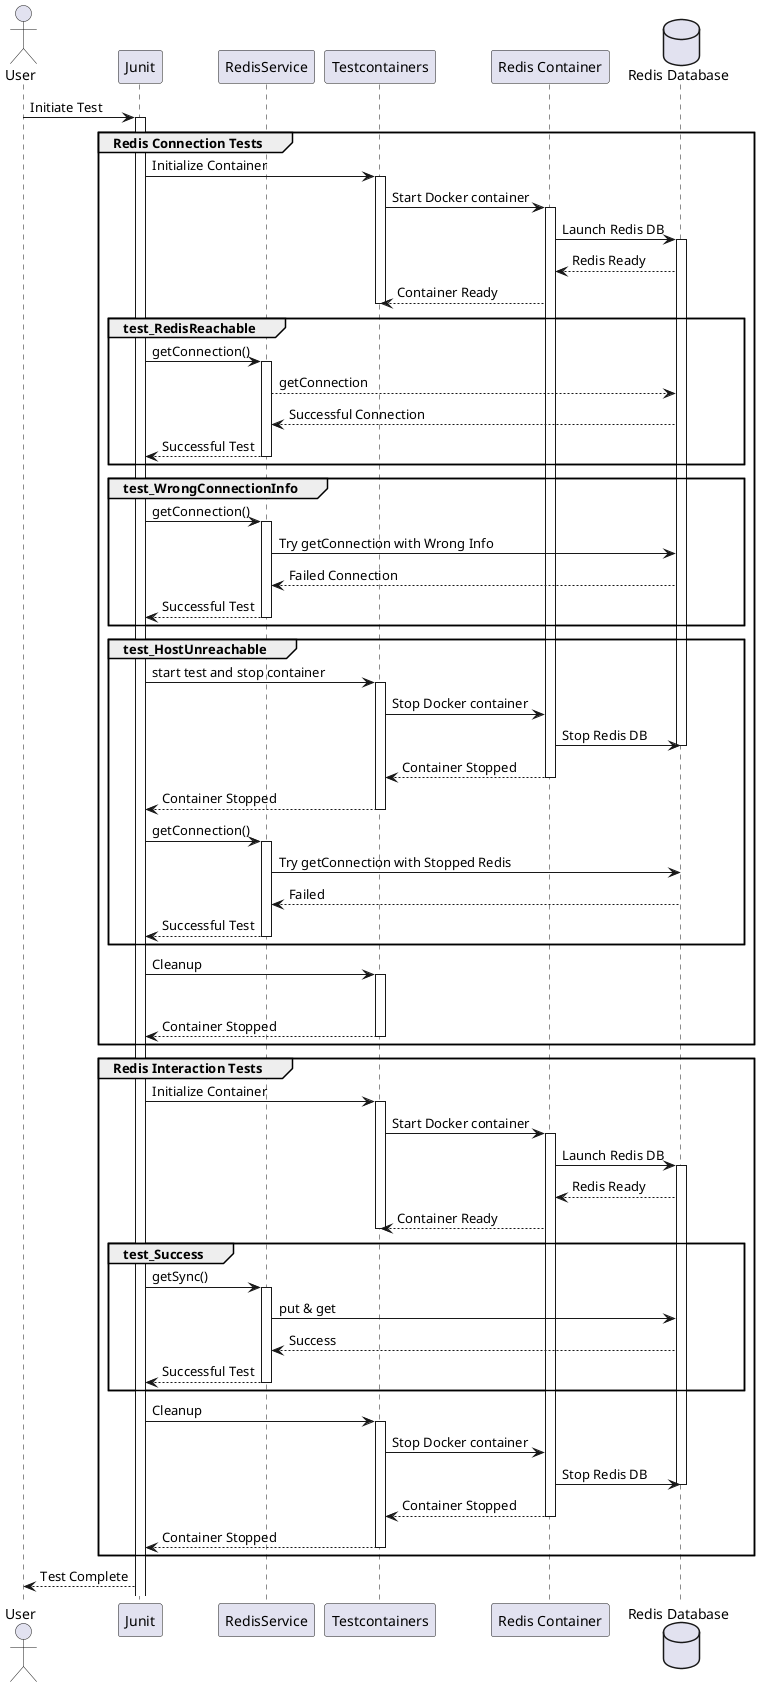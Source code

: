 @startuml
actor User as u
participant "Junit" as junit
participant "RedisService" as rs
participant "Testcontainers" as tc
participant "Redis Container" as rc
database "Redis Database" as rdb

u -> junit: Initiate Test
activate junit

group Redis Connection Tests
    junit -> tc: Initialize Container
    activate tc
    tc -> rc: Start Docker container
    activate rc
    rc -> rdb: Launch Redis DB
    activate rdb
    rdb --> rc: Redis Ready
    rc --> tc: Container Ready
    deactivate tc


    group test_RedisReachable
        junit -> rs: getConnection()
        activate rs
        rs --> rdb: getConnection
        rdb --> rs: Successful Connection
        rs --> junit: Successful Test
        deactivate rs
    end group

    group test_WrongConnectionInfo
        junit -> rs: getConnection()
        activate rs
        rs -> rdb: Try getConnection with Wrong Info
        rdb --> rs: Failed Connection
        rs --> junit: Successful Test
        deactivate rs
    end group

    group test_HostUnreachable
        junit -> tc: start test and stop container
        activate tc
        tc -> rc: Stop Docker container
        rc -> rdb: Stop Redis DB
        deactivate rdb
        rc --> tc: Container Stopped
        deactivate rc
        tc --> junit: Container Stopped
        deactivate tc
        junit -> rs: getConnection()
        activate rs
        rs -> rdb: Try getConnection with Stopped Redis
        rdb --> rs: Failed
        rs --> junit: Successful Test
        deactivate rs
    end group

    junit -> tc: Cleanup
    activate tc
    deactivate rdb
    deactivate rc
    tc --> junit: Container Stopped
    deactivate tc
end group

group Redis Interaction Tests
    junit -> tc: Initialize Container
    activate tc
    tc -> rc: Start Docker container
    activate rc
    rc -> rdb: Launch Redis DB
    activate rdb
    rdb --> rc: Redis Ready
    rc --> tc: Container Ready
    deactivate tc

    group test_Success
        junit -> rs: getSync()
        activate rs
        rs -> rdb: put & get
        rdb --> rs: Success
        rs --> junit: Successful Test
        deactivate rs
    end group

    junit -> tc: Cleanup
    activate tc
    tc -> rc: Stop Docker container
    rc -> rdb: Stop Redis DB
    deactivate rdb
    rc --> tc: Container Stopped
    deactivate rc
    tc --> junit: Container Stopped
    deactivate tc
end group

junit --> u: Test Complete
@enduml

